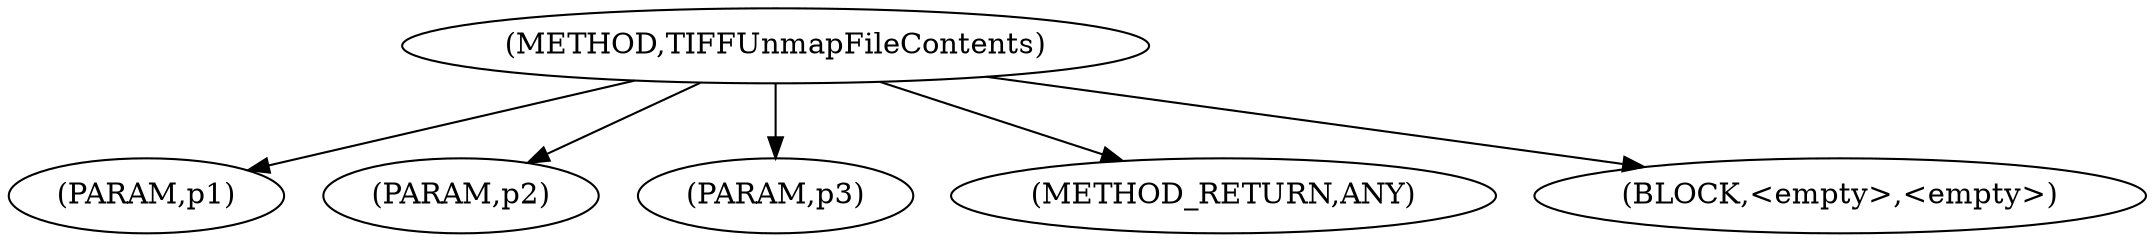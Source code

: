 digraph "TIFFUnmapFileContents" {  
"100820" [label = <(METHOD,TIFFUnmapFileContents)> ]
"100821" [label = <(PARAM,p1)> ]
"100822" [label = <(PARAM,p2)> ]
"100823" [label = <(PARAM,p3)> ]
"100824" [label = <(METHOD_RETURN,ANY)> ]
"100825" [label = <(BLOCK,&lt;empty&gt;,&lt;empty&gt;)> ]
  "100820" -> "100824" 
  "100820" -> "100821" 
  "100820" -> "100825" 
  "100820" -> "100822" 
  "100820" -> "100823" 
}
